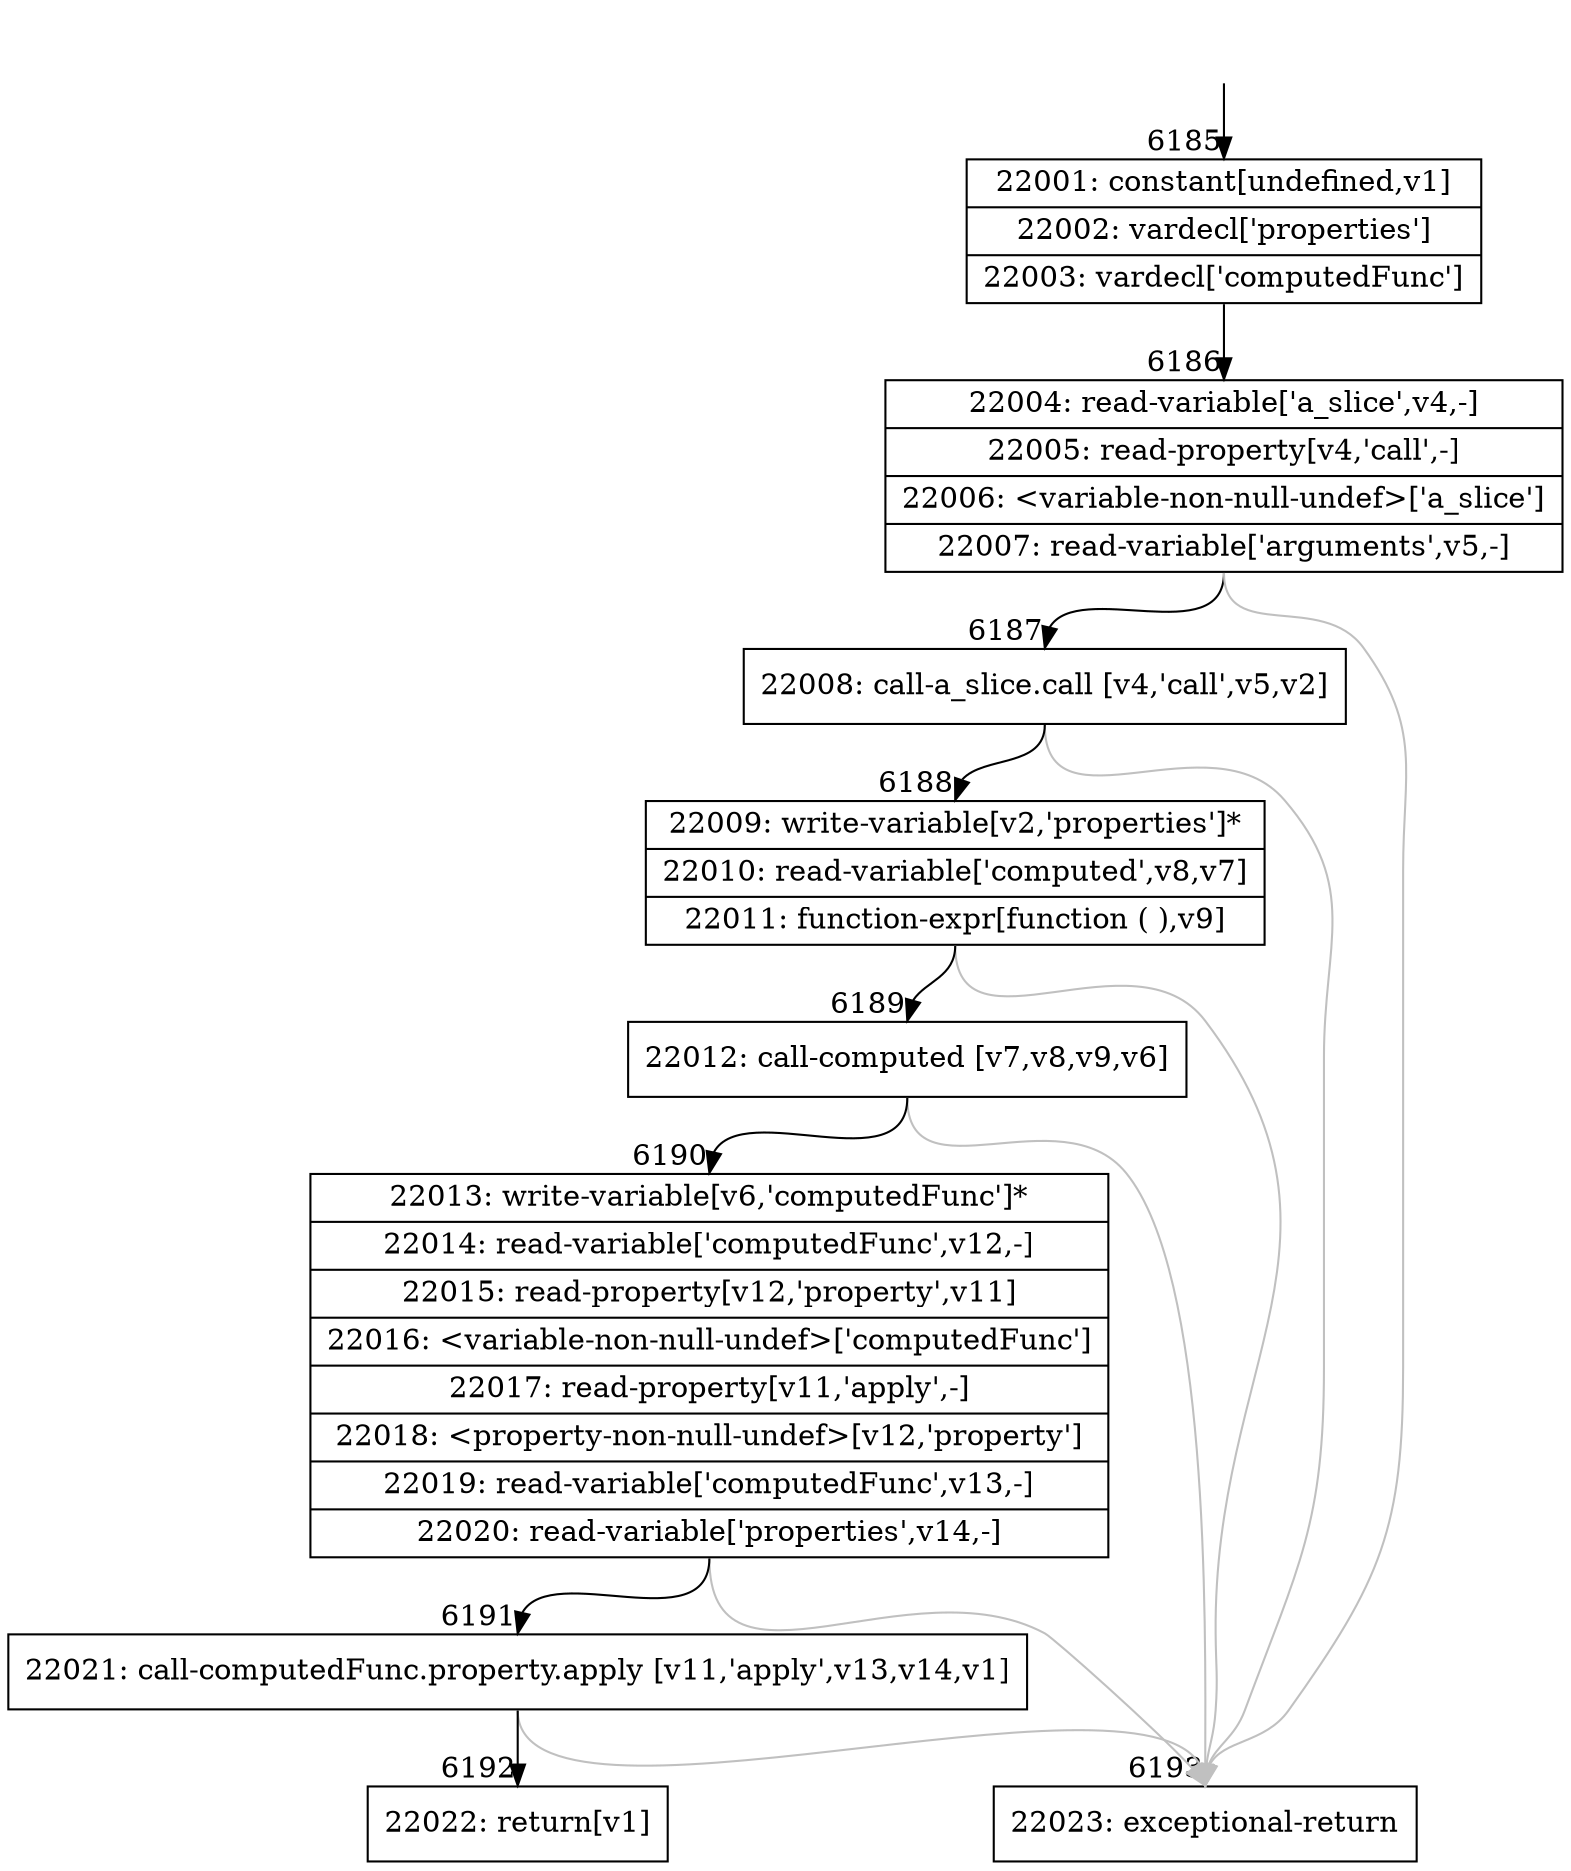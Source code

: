 digraph {
rankdir="TD"
BB_entry499[shape=none,label=""];
BB_entry499 -> BB6185 [tailport=s, headport=n, headlabel="    6185"]
BB6185 [shape=record label="{22001: constant[undefined,v1]|22002: vardecl['properties']|22003: vardecl['computedFunc']}" ] 
BB6185 -> BB6186 [tailport=s, headport=n, headlabel="      6186"]
BB6186 [shape=record label="{22004: read-variable['a_slice',v4,-]|22005: read-property[v4,'call',-]|22006: \<variable-non-null-undef\>['a_slice']|22007: read-variable['arguments',v5,-]}" ] 
BB6186 -> BB6187 [tailport=s, headport=n, headlabel="      6187"]
BB6186 -> BB6193 [tailport=s, headport=n, color=gray, headlabel="      6193"]
BB6187 [shape=record label="{22008: call-a_slice.call [v4,'call',v5,v2]}" ] 
BB6187 -> BB6188 [tailport=s, headport=n, headlabel="      6188"]
BB6187 -> BB6193 [tailport=s, headport=n, color=gray]
BB6188 [shape=record label="{22009: write-variable[v2,'properties']*|22010: read-variable['computed',v8,v7]|22011: function-expr[function ( ),v9]}" ] 
BB6188 -> BB6189 [tailport=s, headport=n, headlabel="      6189"]
BB6188 -> BB6193 [tailport=s, headport=n, color=gray]
BB6189 [shape=record label="{22012: call-computed [v7,v8,v9,v6]}" ] 
BB6189 -> BB6190 [tailport=s, headport=n, headlabel="      6190"]
BB6189 -> BB6193 [tailport=s, headport=n, color=gray]
BB6190 [shape=record label="{22013: write-variable[v6,'computedFunc']*|22014: read-variable['computedFunc',v12,-]|22015: read-property[v12,'property',v11]|22016: \<variable-non-null-undef\>['computedFunc']|22017: read-property[v11,'apply',-]|22018: \<property-non-null-undef\>[v12,'property']|22019: read-variable['computedFunc',v13,-]|22020: read-variable['properties',v14,-]}" ] 
BB6190 -> BB6191 [tailport=s, headport=n, headlabel="      6191"]
BB6190 -> BB6193 [tailport=s, headport=n, color=gray]
BB6191 [shape=record label="{22021: call-computedFunc.property.apply [v11,'apply',v13,v14,v1]}" ] 
BB6191 -> BB6192 [tailport=s, headport=n, headlabel="      6192"]
BB6191 -> BB6193 [tailport=s, headport=n, color=gray]
BB6192 [shape=record label="{22022: return[v1]}" ] 
BB6193 [shape=record label="{22023: exceptional-return}" ] 
//#$~ 11248
}
